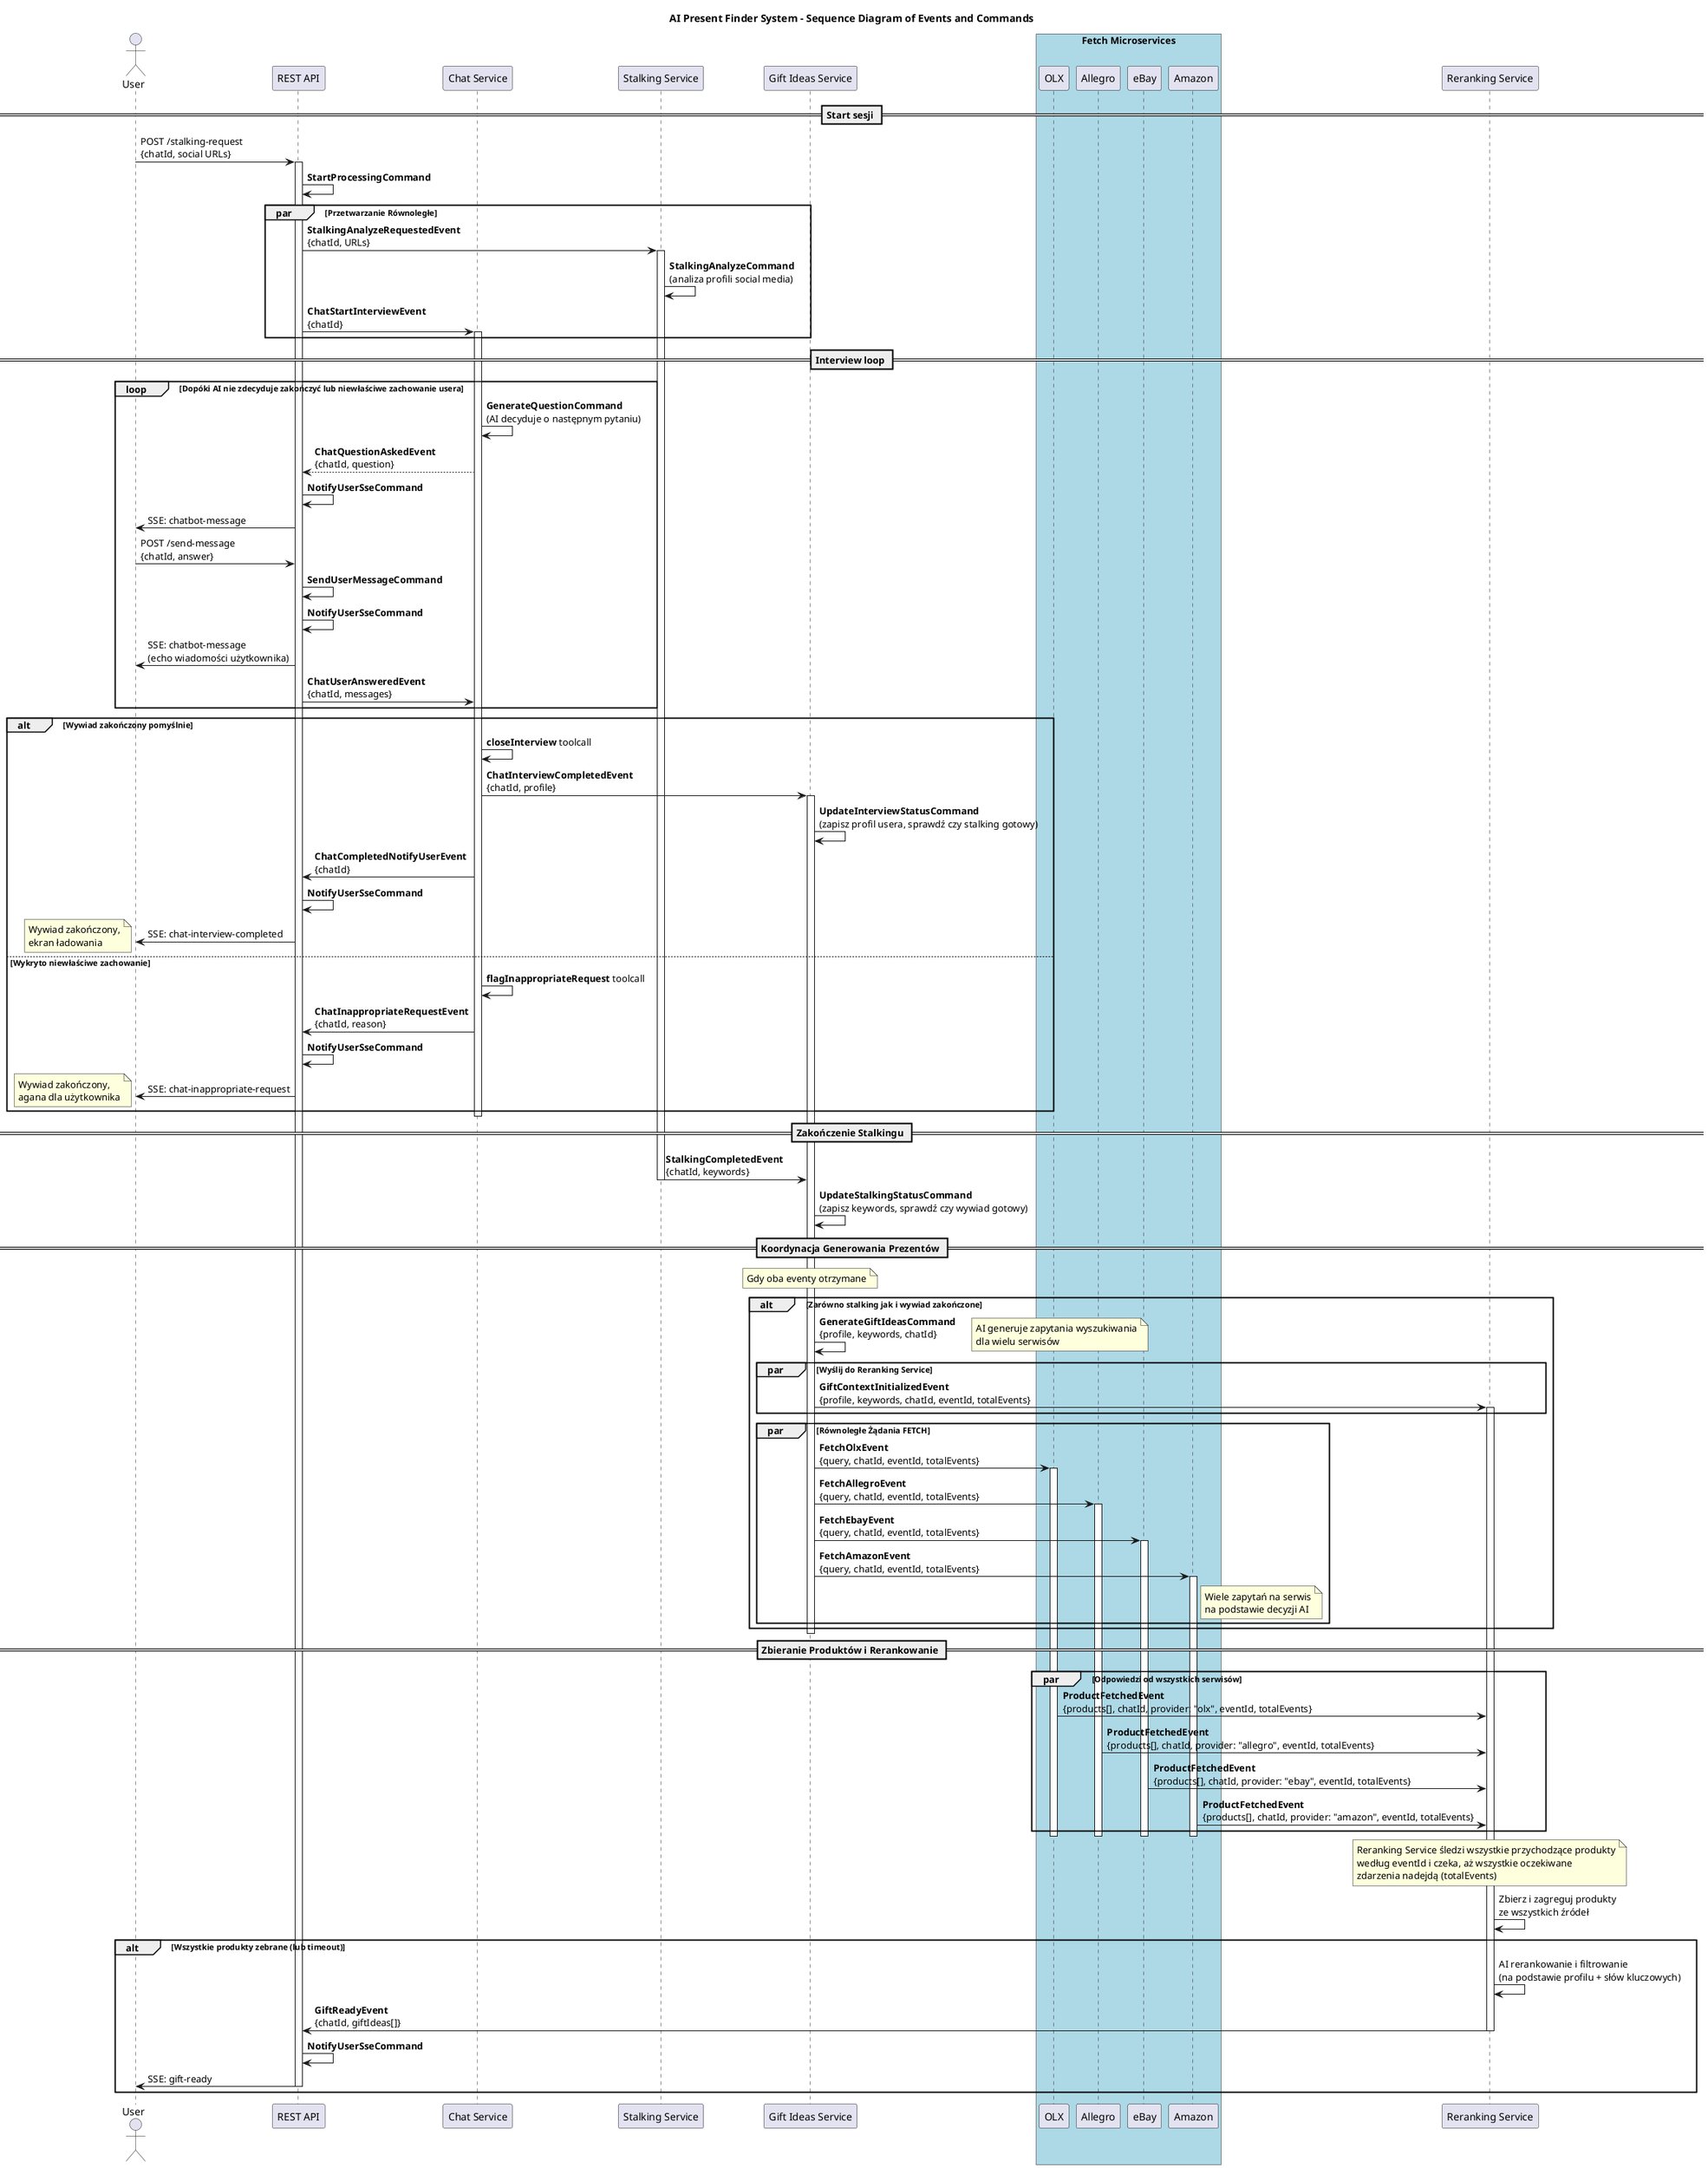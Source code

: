 @startuml sequence_diagram
title AI Present Finder System - Sequence Diagram of Events and Commands

actor User as U
participant "REST API" as REST
participant "Chat Service" as CHAT
participant "Stalking Service" as STALK
participant "Gift Ideas Service" as GIFT
box "Fetch Microservices" #LightBlue
  participant "OLX" as FETCH_OLX
  participant "Allegro" as FETCH_ALLEGRO
  participant "eBay" as FETCH_EBAY
  participant "Amazon" as FETCH_AMAZON
end box
participant "Reranking Service" as RERANK

== Start sesji ==
U -> REST: POST /stalking-request\n{chatId, social URLs}
activate REST
REST -> REST: **StartProcessingCommand**

par Przetwarzanie Równoległe
  REST -> STALK: **StalkingAnalyzeRequestedEvent**\n{chatId, URLs}
  activate STALK
  STALK -> STALK: **StalkingAnalyzeCommand**\n(analiza profili social media)
  
  REST -> CHAT: **ChatStartInterviewEvent**\n{chatId}
  activate CHAT
end

== Interview loop ==
loop Dopóki AI nie zdecyduje zakończyć lub niewłaściwe zachowanie usera
  CHAT -> CHAT: **GenerateQuestionCommand**\n(AI decyduje o następnym pytaniu)
  CHAT --> REST: **ChatQuestionAskedEvent**\n{chatId, question}
  REST -> REST: **NotifyUserSseCommand**
  REST -> U: SSE: chatbot-message
  U -> REST: POST /send-message\n{chatId, answer}
  REST -> REST: **SendUserMessageCommand**
  REST -> REST: **NotifyUserSseCommand**
  REST -> U: SSE: chatbot-message\n(echo wiadomości użytkownika)
  REST -> CHAT: **ChatUserAnsweredEvent**\n{chatId, messages}
end

alt Wywiad zakończony pomyślnie
  CHAT -> CHAT: **closeInterview** toolcall
  CHAT -> GIFT: **ChatInterviewCompletedEvent**\n{chatId, profile}
  activate GIFT
  GIFT -> GIFT: **UpdateInterviewStatusCommand**\n(zapisz profil usera, sprawdź czy stalking gotowy)
  CHAT -> REST: **ChatCompletedNotifyUserEvent**\n{chatId}
  REST -> REST: **NotifyUserSseCommand**
  REST -> U: SSE: chat-interview-completed
  note left: Wywiad zakończony,\nekran ładowania
else Wykryto niewłaściwe zachowanie
  CHAT -> CHAT: **flagInappropriateRequest** toolcall
  CHAT -> REST: **ChatInappropriateRequestEvent**\n{chatId, reason}
  REST -> REST: **NotifyUserSseCommand**
  REST -> U: SSE: chat-inappropriate-request
    note left: Wywiad zakończony,\nagana dla użytkownika
end

deactivate CHAT

== Zakończenie Stalkingu ==
STALK -> GIFT: **StalkingCompletedEvent**\n{chatId, keywords}
deactivate STALK
GIFT -> GIFT: **UpdateStalkingStatusCommand**\n(zapisz keywords, sprawdź czy wywiad gotowy)

== Koordynacja Generowania Prezentów ==
note over GIFT: Gdy oba eventy otrzymane

alt Zarówno stalking jak i wywiad zakończone
  GIFT -> GIFT: **GenerateGiftIdeasCommand**\n{profile, keywords, chatId}
  note right: AI generuje zapytania wyszukiwania\ndla wielu serwisów
  
  par Wyślij do Reranking Service
    GIFT -> RERANK: **GiftContextInitializedEvent**\n{profile, keywords, chatId, eventId, totalEvents}
    activate RERANK
  end
  
  par Równoległe Żądania FETCH
    GIFT -> FETCH_OLX: **FetchOlxEvent**\n{query, chatId, eventId, totalEvents}
    activate FETCH_OLX
    GIFT -> FETCH_ALLEGRO: **FetchAllegroEvent**\n{query, chatId, eventId, totalEvents}
    activate FETCH_ALLEGRO
    GIFT -> FETCH_EBAY: **FetchEbayEvent**\n{query, chatId, eventId, totalEvents}
    activate FETCH_EBAY
    GIFT -> FETCH_AMAZON: **FetchAmazonEvent**\n{query, chatId, eventId, totalEvents}
    activate FETCH_AMAZON
    note right of FETCH_AMAZON: Wiele zapytań na serwis\nna podstawie decyzji AI
  end
end
deactivate GIFT

== Zbieranie Produktów i Rerankowanie ==
par Odpowiedzi od wszystkich serwisów
  FETCH_OLX -> RERANK: **ProductFetchedEvent**\n{products[], chatId, provider: "olx", eventId, totalEvents}
  FETCH_ALLEGRO -> RERANK: **ProductFetchedEvent**\n{products[], chatId, provider: "allegro", eventId, totalEvents}
  FETCH_EBAY -> RERANK: **ProductFetchedEvent**\n{products[], chatId, provider: "ebay", eventId, totalEvents}
  FETCH_AMAZON -> RERANK: **ProductFetchedEvent**\n{products[], chatId, provider: "amazon", eventId, totalEvents}
end
deactivate FETCH_OLX
deactivate FETCH_ALLEGRO
deactivate FETCH_EBAY
deactivate FETCH_AMAZON

note over RERANK
  Reranking Service śledzi wszystkie przychodzące produkty
  według eventId i czeka, aż wszystkie oczekiwane
  zdarzenia nadejdą (totalEvents)
end note

RERANK -> RERANK: Zbierz i zagreguj produkty\nze wszystkich źródeł

alt Wszystkie produkty zebrane (lub timeout)
  RERANK -> RERANK: AI rerankowanie i filtrowanie\n(na podstawie profilu + słów kluczowych)
  RERANK -> REST: **GiftReadyEvent**\n{chatId, giftIdeas[]}
  deactivate RERANK
  REST -> REST: **NotifyUserSseCommand**
  REST -> U: SSE: gift-ready
  deactivate REST
end

@enduml
